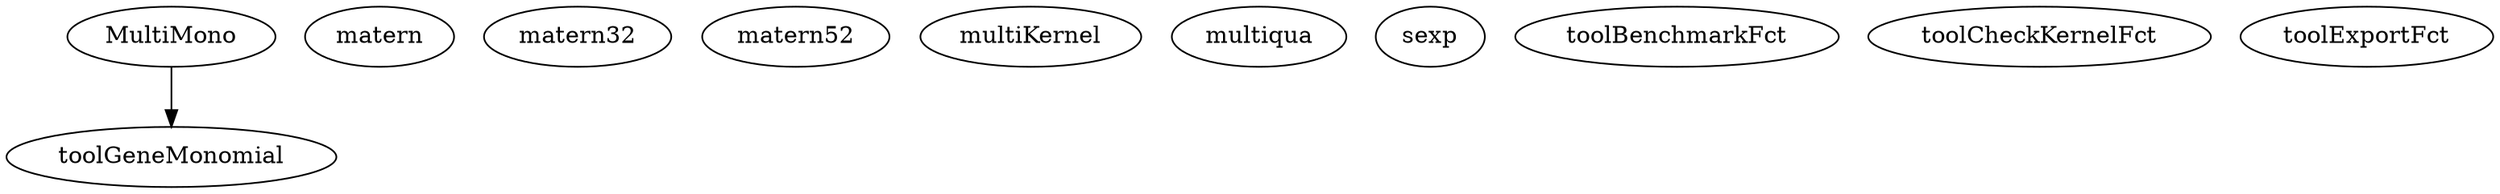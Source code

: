 /* Created by mdot for Matlab */
digraph m2html {
  MultiMono -> toolGeneMonomial;

  MultiMono [URL="MultiMono.html"];
  matern [URL="matern.html"];
  matern32 [URL="matern32.html"];
  matern52 [URL="matern52.html"];
  multiKernel [URL="multiKernel.html"];
  multiqua [URL="multiqua.html"];
  sexp [URL="sexp.html"];
  toolBenchmarkFct [URL="toolBenchmarkFct.html"];
  toolCheckKernelFct [URL="toolCheckKernelFct.html"];
  toolExportFct [URL="toolExportFct.html"];
  toolGeneMonomial [URL="toolGeneMonomial.html"];
}